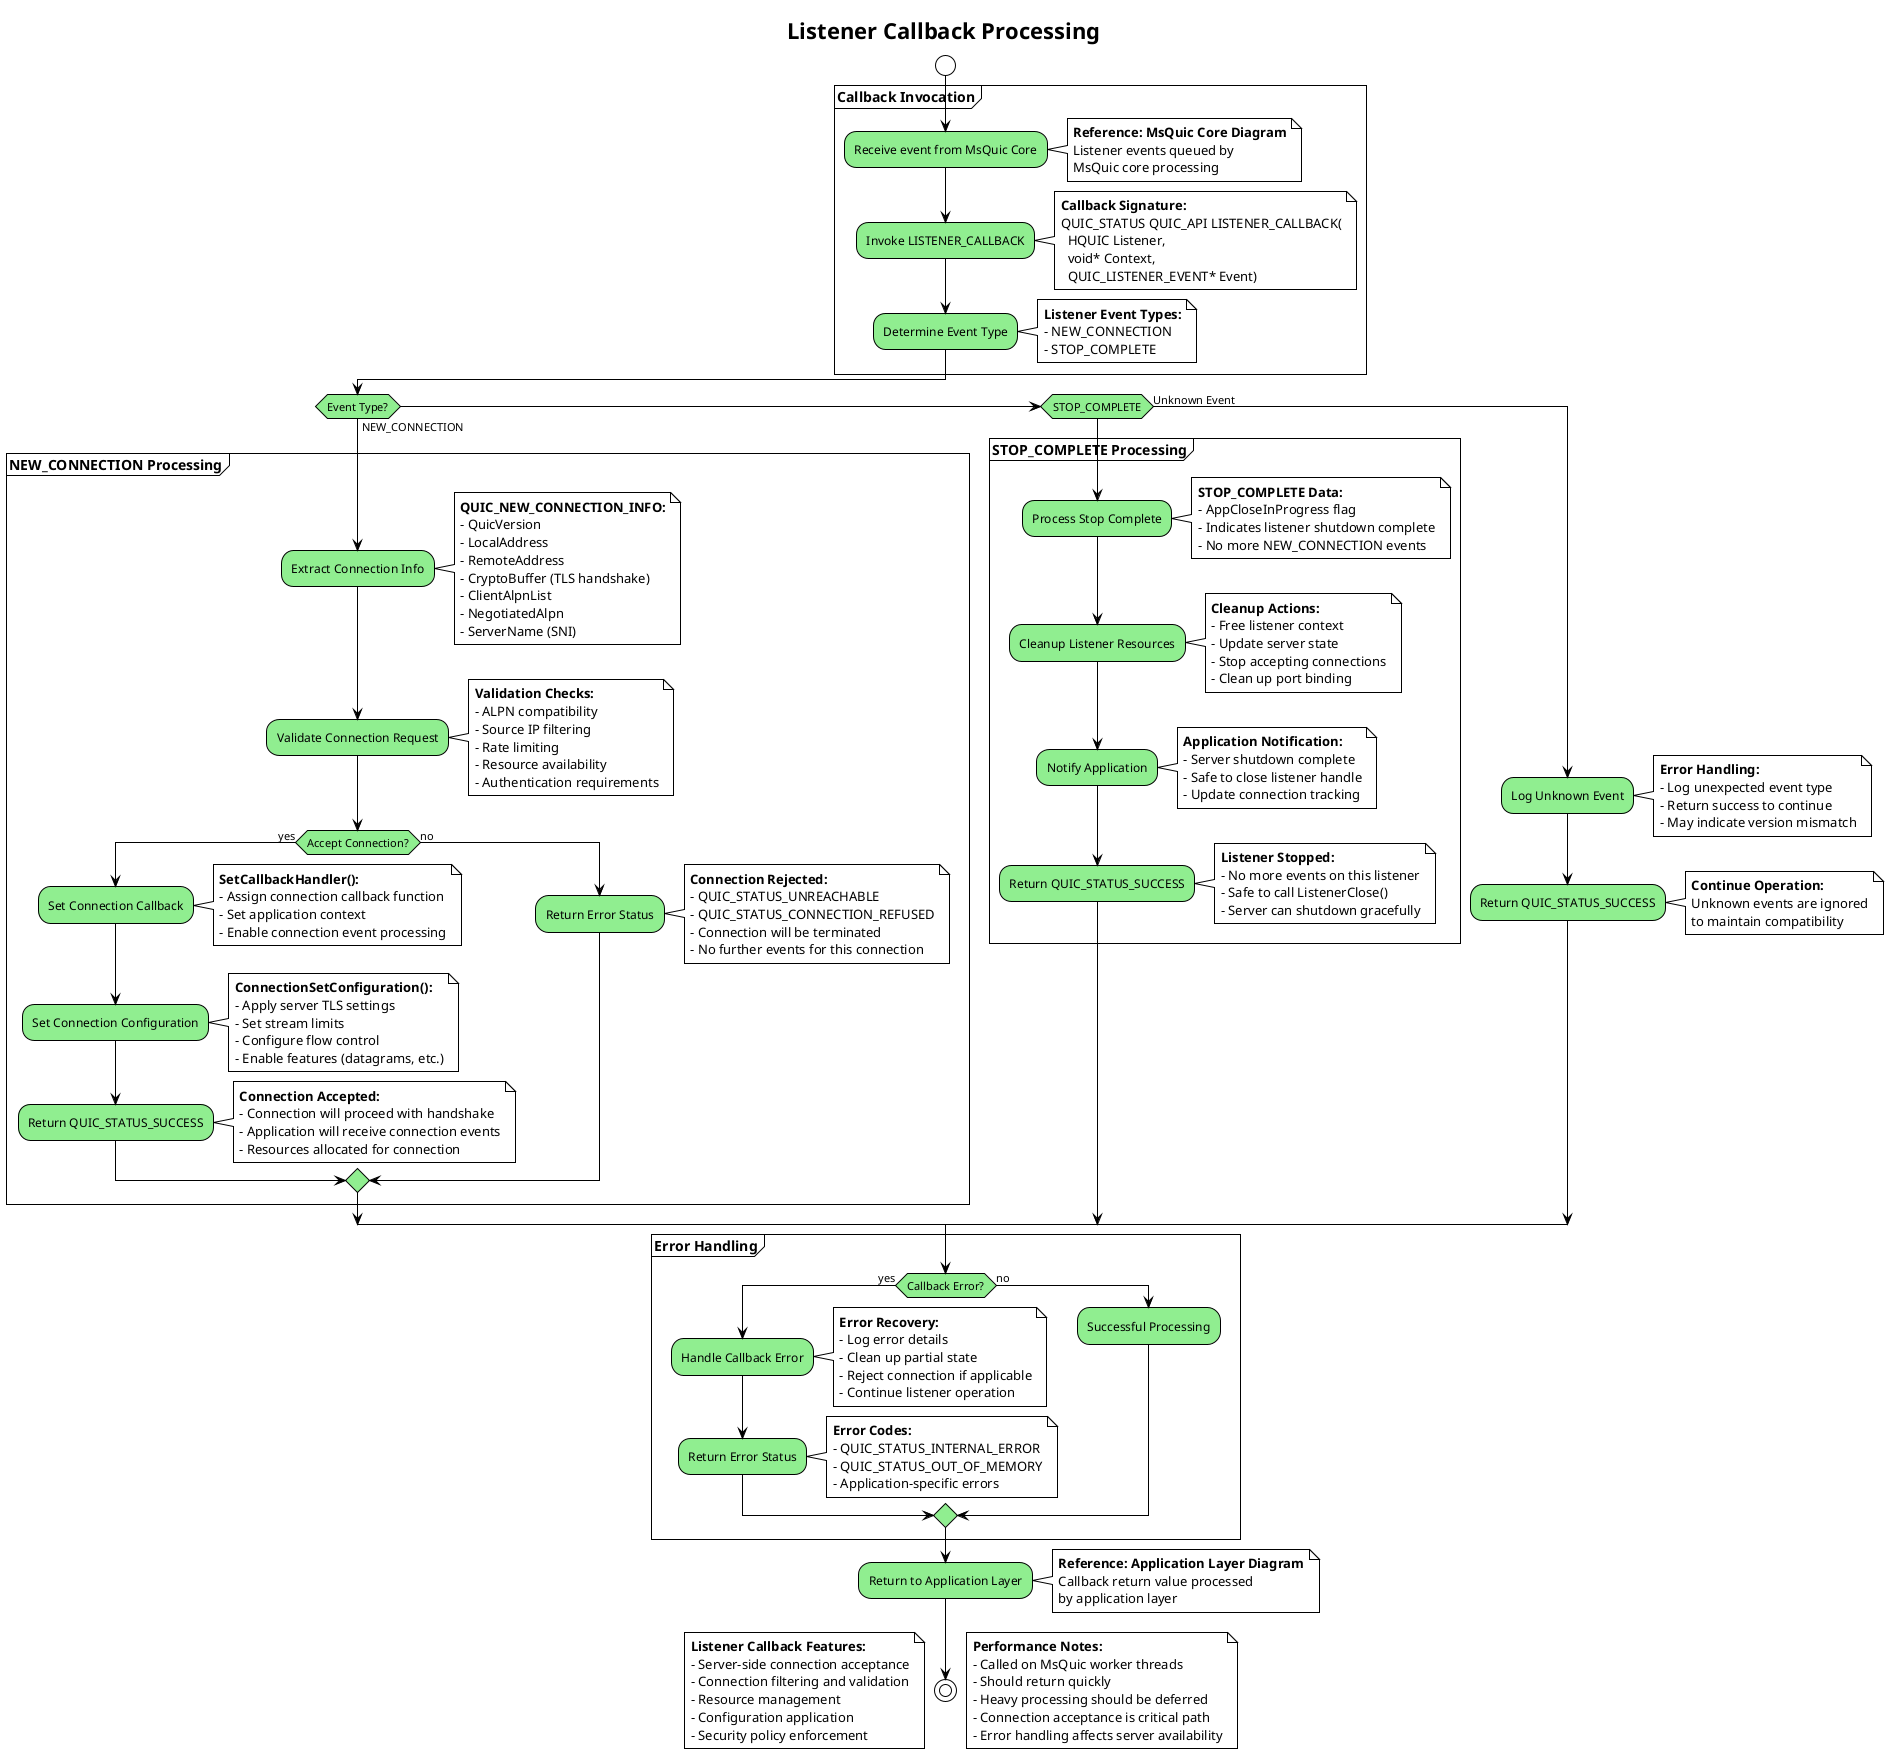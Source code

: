@startuml
!theme plain
skinparam activity {
  BackgroundColor lightgreen
  BorderColor black
  ArrowColor black
}

title Listener Callback Processing

start

partition "**Callback Invocation**" {
  :Receive event from MsQuic Core;
  note right
  **Reference: MsQuic Core Diagram**
  Listener events queued by
  MsQuic core processing
  end note

  :Invoke LISTENER_CALLBACK;
  note right
  **Callback Signature:**
  QUIC_STATUS QUIC_API LISTENER_CALLBACK(
    HQUIC Listener,
    void* Context,
    QUIC_LISTENER_EVENT* Event)
  end note

  :Determine Event Type;
  note right
  **Listener Event Types:**
  - NEW_CONNECTION
  - STOP_COMPLETE
  end note
}

if (Event Type?) then (NEW_CONNECTION)
  
  partition "**NEW_CONNECTION Processing**" {
    :Extract Connection Info;
    note right
    **QUIC_NEW_CONNECTION_INFO:**
    - QuicVersion
    - LocalAddress
    - RemoteAddress
    - CryptoBuffer (TLS handshake)
    - ClientAlpnList
    - NegotiatedAlpn
    - ServerName (SNI)
    end note
    
    :Validate Connection Request;
    note right
    **Validation Checks:**
    - ALPN compatibility
    - Source IP filtering
    - Rate limiting
    - Resource availability
    - Authentication requirements
    end note
    
    if (Accept Connection?) then (yes)
      :Set Connection Callback;
      note right
      **SetCallbackHandler():**
      - Assign connection callback function
      - Set application context
      - Enable connection event processing
      end note
      
      :Set Connection Configuration;
      note right
      **ConnectionSetConfiguration():**
      - Apply server TLS settings
      - Set stream limits
      - Configure flow control
      - Enable features (datagrams, etc.)
      end note
      
      :Return QUIC_STATUS_SUCCESS;
      note right
      **Connection Accepted:**
      - Connection will proceed with handshake
      - Application will receive connection events
      - Resources allocated for connection
      end note
      
    else (no)
      :Return Error Status;
      note right
      **Connection Rejected:**
      - QUIC_STATUS_UNREACHABLE
      - QUIC_STATUS_CONNECTION_REFUSED
      - Connection will be terminated
      - No further events for this connection
      end note
    endif
  }
  
elseif (STOP_COMPLETE)
  
  partition "**STOP_COMPLETE Processing**" {
    :Process Stop Complete;
    note right
    **STOP_COMPLETE Data:**
    - AppCloseInProgress flag
    - Indicates listener shutdown complete
    - No more NEW_CONNECTION events
    end note
    
    :Cleanup Listener Resources;
    note right
    **Cleanup Actions:**
    - Free listener context
    - Update server state
    - Stop accepting connections
    - Clean up port binding
    end note
    
    :Notify Application;
    note right
    **Application Notification:**
    - Server shutdown complete
    - Safe to close listener handle
    - Update connection tracking
    end note
    
    :Return QUIC_STATUS_SUCCESS;
    note right
    **Listener Stopped:**
    - No more events on this listener
    - Safe to call ListenerClose()
    - Server can shutdown gracefully
    end note
  }
  
else (Unknown Event)
  :Log Unknown Event;
  note right
  **Error Handling:**
  - Log unexpected event type
  - Return success to continue
  - May indicate version mismatch
  end note
  
  :Return QUIC_STATUS_SUCCESS;
  note right
  **Continue Operation:**
  Unknown events are ignored
  to maintain compatibility
  end note
endif

partition "**Error Handling**" {
  if (Callback Error?) then (yes)
    :Handle Callback Error;
    note right
    **Error Recovery:**
    - Log error details
    - Clean up partial state
    - Reject connection if applicable
    - Continue listener operation
    end note
    
    :Return Error Status;
    note right
    **Error Codes:**
    - QUIC_STATUS_INTERNAL_ERROR
    - QUIC_STATUS_OUT_OF_MEMORY
    - Application-specific errors
    end note
  else (no)
    :Successful Processing;
  endif
}

:Return to Application Layer;
note right
**Reference: Application Layer Diagram**
Callback return value processed
by application layer
end note

stop

note left
**Listener Callback Features:**
- Server-side connection acceptance
- Connection filtering and validation
- Resource management
- Configuration application
- Security policy enforcement
end note

note right
**Performance Notes:**
- Called on MsQuic worker threads
- Should return quickly
- Heavy processing should be deferred
- Connection acceptance is critical path
- Error handling affects server availability
end note
@enduml
